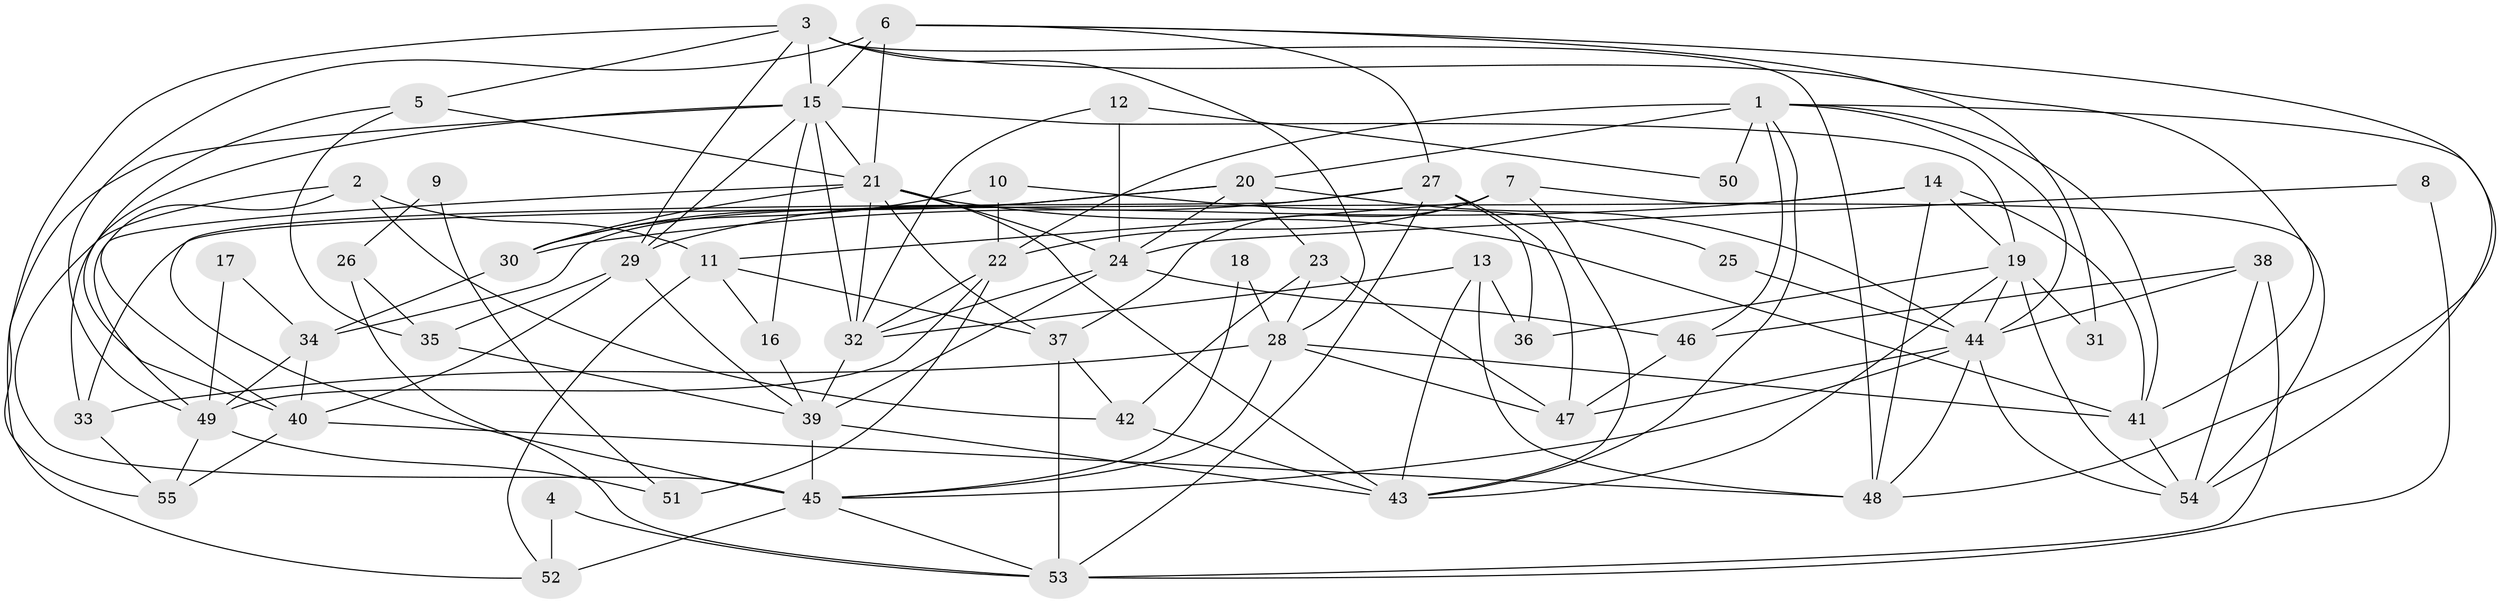 // original degree distribution, {7: 0.06593406593406594, 5: 0.16483516483516483, 2: 0.18681318681318682, 4: 0.25274725274725274, 3: 0.24175824175824176, 6: 0.054945054945054944, 8: 0.02197802197802198, 9: 0.01098901098901099}
// Generated by graph-tools (version 1.1) at 2025/37/03/04/25 23:37:02]
// undirected, 55 vertices, 137 edges
graph export_dot {
  node [color=gray90,style=filled];
  1;
  2;
  3;
  4;
  5;
  6;
  7;
  8;
  9;
  10;
  11;
  12;
  13;
  14;
  15;
  16;
  17;
  18;
  19;
  20;
  21;
  22;
  23;
  24;
  25;
  26;
  27;
  28;
  29;
  30;
  31;
  32;
  33;
  34;
  35;
  36;
  37;
  38;
  39;
  40;
  41;
  42;
  43;
  44;
  45;
  46;
  47;
  48;
  49;
  50;
  51;
  52;
  53;
  54;
  55;
  1 -- 20 [weight=1.0];
  1 -- 22 [weight=2.0];
  1 -- 41 [weight=1.0];
  1 -- 43 [weight=1.0];
  1 -- 44 [weight=1.0];
  1 -- 46 [weight=1.0];
  1 -- 50 [weight=2.0];
  1 -- 54 [weight=1.0];
  2 -- 11 [weight=1.0];
  2 -- 40 [weight=1.0];
  2 -- 42 [weight=1.0];
  2 -- 45 [weight=1.0];
  3 -- 5 [weight=1.0];
  3 -- 15 [weight=1.0];
  3 -- 28 [weight=1.0];
  3 -- 29 [weight=1.0];
  3 -- 41 [weight=1.0];
  3 -- 48 [weight=1.0];
  3 -- 55 [weight=1.0];
  4 -- 52 [weight=1.0];
  4 -- 53 [weight=1.0];
  5 -- 21 [weight=1.0];
  5 -- 35 [weight=1.0];
  5 -- 40 [weight=1.0];
  6 -- 15 [weight=2.0];
  6 -- 21 [weight=1.0];
  6 -- 27 [weight=1.0];
  6 -- 31 [weight=1.0];
  6 -- 48 [weight=1.0];
  6 -- 49 [weight=1.0];
  7 -- 11 [weight=1.0];
  7 -- 22 [weight=1.0];
  7 -- 37 [weight=1.0];
  7 -- 43 [weight=1.0];
  7 -- 54 [weight=1.0];
  8 -- 24 [weight=1.0];
  8 -- 53 [weight=1.0];
  9 -- 26 [weight=1.0];
  9 -- 51 [weight=1.0];
  10 -- 22 [weight=1.0];
  10 -- 25 [weight=1.0];
  10 -- 30 [weight=1.0];
  11 -- 16 [weight=1.0];
  11 -- 37 [weight=1.0];
  11 -- 52 [weight=1.0];
  12 -- 24 [weight=1.0];
  12 -- 32 [weight=1.0];
  12 -- 50 [weight=1.0];
  13 -- 32 [weight=1.0];
  13 -- 36 [weight=1.0];
  13 -- 43 [weight=1.0];
  13 -- 48 [weight=1.0];
  14 -- 19 [weight=1.0];
  14 -- 30 [weight=1.0];
  14 -- 33 [weight=1.0];
  14 -- 41 [weight=1.0];
  14 -- 48 [weight=1.0];
  15 -- 16 [weight=1.0];
  15 -- 19 [weight=1.0];
  15 -- 21 [weight=2.0];
  15 -- 29 [weight=1.0];
  15 -- 32 [weight=1.0];
  15 -- 33 [weight=1.0];
  15 -- 52 [weight=1.0];
  16 -- 39 [weight=1.0];
  17 -- 34 [weight=1.0];
  17 -- 49 [weight=1.0];
  18 -- 28 [weight=1.0];
  18 -- 45 [weight=1.0];
  19 -- 31 [weight=2.0];
  19 -- 36 [weight=1.0];
  19 -- 43 [weight=1.0];
  19 -- 44 [weight=1.0];
  19 -- 54 [weight=1.0];
  20 -- 23 [weight=1.0];
  20 -- 24 [weight=1.0];
  20 -- 30 [weight=1.0];
  20 -- 34 [weight=1.0];
  20 -- 44 [weight=1.0];
  21 -- 24 [weight=1.0];
  21 -- 30 [weight=1.0];
  21 -- 32 [weight=1.0];
  21 -- 37 [weight=1.0];
  21 -- 41 [weight=1.0];
  21 -- 43 [weight=1.0];
  21 -- 49 [weight=1.0];
  22 -- 32 [weight=2.0];
  22 -- 49 [weight=1.0];
  22 -- 51 [weight=1.0];
  23 -- 28 [weight=1.0];
  23 -- 42 [weight=1.0];
  23 -- 47 [weight=1.0];
  24 -- 32 [weight=1.0];
  24 -- 39 [weight=1.0];
  24 -- 46 [weight=1.0];
  25 -- 44 [weight=2.0];
  26 -- 35 [weight=1.0];
  26 -- 53 [weight=1.0];
  27 -- 29 [weight=1.0];
  27 -- 36 [weight=1.0];
  27 -- 45 [weight=1.0];
  27 -- 47 [weight=1.0];
  27 -- 53 [weight=1.0];
  28 -- 33 [weight=1.0];
  28 -- 41 [weight=1.0];
  28 -- 45 [weight=1.0];
  28 -- 47 [weight=1.0];
  29 -- 35 [weight=1.0];
  29 -- 39 [weight=1.0];
  29 -- 40 [weight=1.0];
  30 -- 34 [weight=1.0];
  32 -- 39 [weight=1.0];
  33 -- 55 [weight=1.0];
  34 -- 40 [weight=1.0];
  34 -- 49 [weight=1.0];
  35 -- 39 [weight=1.0];
  37 -- 42 [weight=1.0];
  37 -- 53 [weight=1.0];
  38 -- 44 [weight=1.0];
  38 -- 46 [weight=1.0];
  38 -- 53 [weight=1.0];
  38 -- 54 [weight=1.0];
  39 -- 43 [weight=1.0];
  39 -- 45 [weight=1.0];
  40 -- 48 [weight=1.0];
  40 -- 55 [weight=1.0];
  41 -- 54 [weight=1.0];
  42 -- 43 [weight=1.0];
  44 -- 45 [weight=1.0];
  44 -- 47 [weight=1.0];
  44 -- 48 [weight=1.0];
  44 -- 54 [weight=1.0];
  45 -- 52 [weight=2.0];
  45 -- 53 [weight=1.0];
  46 -- 47 [weight=1.0];
  49 -- 51 [weight=1.0];
  49 -- 55 [weight=1.0];
}

